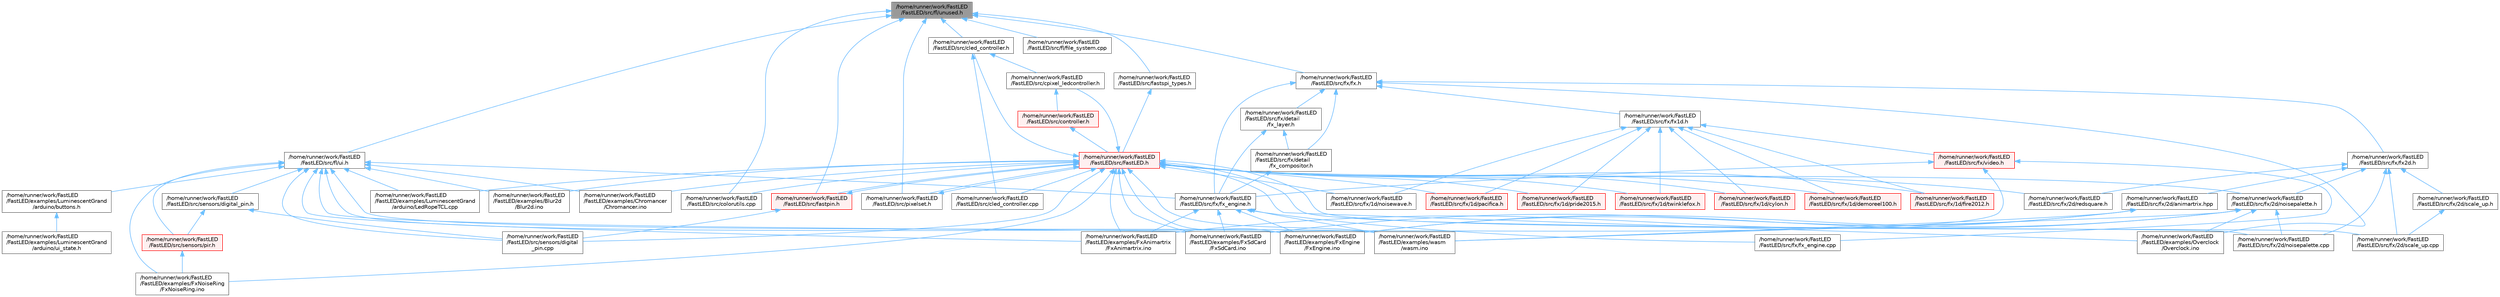 digraph "/home/runner/work/FastLED/FastLED/src/fl/unused.h"
{
 // LATEX_PDF_SIZE
  bgcolor="transparent";
  edge [fontname=Helvetica,fontsize=10,labelfontname=Helvetica,labelfontsize=10];
  node [fontname=Helvetica,fontsize=10,shape=box,height=0.2,width=0.4];
  Node1 [id="Node000001",label="/home/runner/work/FastLED\l/FastLED/src/fl/unused.h",height=0.2,width=0.4,color="gray40", fillcolor="grey60", style="filled", fontcolor="black",tooltip=" "];
  Node1 -> Node2 [id="edge1_Node000001_Node000002",dir="back",color="steelblue1",style="solid",tooltip=" "];
  Node2 [id="Node000002",label="/home/runner/work/FastLED\l/FastLED/src/cled_controller.h",height=0.2,width=0.4,color="grey40", fillcolor="white", style="filled",URL="$db/d6d/cled__controller_8h.html",tooltip="base definitions used by led controllers for writing out led data"];
  Node2 -> Node3 [id="edge2_Node000002_Node000003",dir="back",color="steelblue1",style="solid",tooltip=" "];
  Node3 [id="Node000003",label="/home/runner/work/FastLED\l/FastLED/src/cled_controller.cpp",height=0.2,width=0.4,color="grey40", fillcolor="white", style="filled",URL="$dd/dd8/cled__controller_8cpp.html",tooltip="base definitions used by led controllers for writing out led data"];
  Node2 -> Node4 [id="edge3_Node000002_Node000004",dir="back",color="steelblue1",style="solid",tooltip=" "];
  Node4 [id="Node000004",label="/home/runner/work/FastLED\l/FastLED/src/cpixel_ledcontroller.h",height=0.2,width=0.4,color="grey40", fillcolor="white", style="filled",URL="$d9/d57/cpixel__ledcontroller_8h.html",tooltip="defines the templated version of the CLEDController class"];
  Node4 -> Node5 [id="edge4_Node000004_Node000005",dir="back",color="steelblue1",style="solid",tooltip=" "];
  Node5 [id="Node000005",label="/home/runner/work/FastLED\l/FastLED/src/controller.h",height=0.2,width=0.4,color="red", fillcolor="#FFF0F0", style="filled",URL="$d2/dd9/controller_8h.html",tooltip="deprecated: base definitions used by led controllers for writing out led data"];
  Node5 -> Node6 [id="edge5_Node000005_Node000006",dir="back",color="steelblue1",style="solid",tooltip=" "];
  Node6 [id="Node000006",label="/home/runner/work/FastLED\l/FastLED/src/FastLED.h",height=0.2,width=0.4,color="red", fillcolor="#FFF0F0", style="filled",URL="$db/d97/_fast_l_e_d_8h.html",tooltip="central include file for FastLED, defines the CFastLED class/object"];
  Node6 -> Node14 [id="edge6_Node000006_Node000014",dir="back",color="steelblue1",style="solid",tooltip=" "];
  Node14 [id="Node000014",label="/home/runner/work/FastLED\l/FastLED/examples/Blur2d\l/Blur2d.ino",height=0.2,width=0.4,color="grey40", fillcolor="white", style="filled",URL="$df/d42/_blur2d_8ino.html",tooltip=" "];
  Node6 -> Node15 [id="edge7_Node000006_Node000015",dir="back",color="steelblue1",style="solid",tooltip=" "];
  Node15 [id="Node000015",label="/home/runner/work/FastLED\l/FastLED/examples/Chromancer\l/Chromancer.ino",height=0.2,width=0.4,color="grey40", fillcolor="white", style="filled",URL="$d1/ddb/_chromancer_8ino.html",tooltip=" "];
  Node6 -> Node28 [id="edge8_Node000006_Node000028",dir="back",color="steelblue1",style="solid",tooltip=" "];
  Node28 [id="Node000028",label="/home/runner/work/FastLED\l/FastLED/examples/FxAnimartrix\l/FxAnimartrix.ino",height=0.2,width=0.4,color="grey40", fillcolor="white", style="filled",URL="$dd/d96/_fx_animartrix_8ino.html",tooltip=" "];
  Node6 -> Node31 [id="edge9_Node000006_Node000031",dir="back",color="steelblue1",style="solid",tooltip=" "];
  Node31 [id="Node000031",label="/home/runner/work/FastLED\l/FastLED/examples/FxEngine\l/FxEngine.ino",height=0.2,width=0.4,color="grey40", fillcolor="white", style="filled",URL="$d6/d35/_fx_engine_8ino.html",tooltip="Demonstrates how to use the FxEngine to switch between different effects on a 2D LED matrix."];
  Node6 -> Node33 [id="edge10_Node000006_Node000033",dir="back",color="steelblue1",style="solid",tooltip=" "];
  Node33 [id="Node000033",label="/home/runner/work/FastLED\l/FastLED/examples/FxNoiseRing\l/FxNoiseRing.ino",height=0.2,width=0.4,color="grey40", fillcolor="white", style="filled",URL="$d3/dac/_fx_noise_ring_8ino.html",tooltip=" "];
  Node6 -> Node36 [id="edge11_Node000006_Node000036",dir="back",color="steelblue1",style="solid",tooltip=" "];
  Node36 [id="Node000036",label="/home/runner/work/FastLED\l/FastLED/examples/FxSdCard\l/FxSdCard.ino",height=0.2,width=0.4,color="grey40", fillcolor="white", style="filled",URL="$d7/d35/_fx_sd_card_8ino.html",tooltip=" "];
  Node6 -> Node40 [id="edge12_Node000006_Node000040",dir="back",color="steelblue1",style="solid",tooltip=" "];
  Node40 [id="Node000040",label="/home/runner/work/FastLED\l/FastLED/examples/LuminescentGrand\l/arduino/LedRopeTCL.cpp",height=0.2,width=0.4,color="grey40", fillcolor="white", style="filled",URL="$d6/dc9/_led_rope_t_c_l_8cpp.html",tooltip=" "];
  Node6 -> Node51 [id="edge13_Node000006_Node000051",dir="back",color="steelblue1",style="solid",tooltip=" "];
  Node51 [id="Node000051",label="/home/runner/work/FastLED\l/FastLED/examples/Overclock\l/Overclock.ino",height=0.2,width=0.4,color="grey40", fillcolor="white", style="filled",URL="$df/d43/_overclock_8ino.html",tooltip="Demonstrates how to overclock a FastLED setup."];
  Node6 -> Node66 [id="edge14_Node000006_Node000066",dir="back",color="steelblue1",style="solid",tooltip=" "];
  Node66 [id="Node000066",label="/home/runner/work/FastLED\l/FastLED/examples/wasm\l/wasm.ino",height=0.2,width=0.4,color="grey40", fillcolor="white", style="filled",URL="$d7/dd3/wasm_8ino.html",tooltip="Demonstrates an advanced ino file with multiple effects and UI elements."];
  Node6 -> Node3 [id="edge15_Node000006_Node000003",dir="back",color="steelblue1",style="solid",tooltip=" "];
  Node6 -> Node2 [id="edge16_Node000006_Node000002",dir="back",color="steelblue1",style="solid",tooltip=" "];
  Node6 -> Node71 [id="edge17_Node000006_Node000071",dir="back",color="steelblue1",style="solid",tooltip=" "];
  Node71 [id="Node000071",label="/home/runner/work/FastLED\l/FastLED/src/colorutils.cpp",height=0.2,width=0.4,color="grey40", fillcolor="white", style="filled",URL="$da/d2d/colorutils_8cpp.html",tooltip="Utility functions for color fill, palettes, blending, and more."];
  Node6 -> Node4 [id="edge18_Node000006_Node000004",dir="back",color="steelblue1",style="solid",tooltip=" "];
  Node6 -> Node79 [id="edge19_Node000006_Node000079",dir="back",color="steelblue1",style="solid",tooltip=" "];
  Node79 [id="Node000079",label="/home/runner/work/FastLED\l/FastLED/src/fastpin.h",height=0.2,width=0.4,color="red", fillcolor="#FFF0F0", style="filled",URL="$db/d65/fastpin_8h.html",tooltip="Class base definitions for defining fast pin access."];
  Node79 -> Node6 [id="edge20_Node000079_Node000006",dir="back",color="steelblue1",style="solid",tooltip=" "];
  Node79 -> Node80 [id="edge21_Node000079_Node000080",dir="back",color="steelblue1",style="solid",tooltip=" "];
  Node80 [id="Node000080",label="/home/runner/work/FastLED\l/FastLED/src/sensors/digital\l_pin.cpp",height=0.2,width=0.4,color="grey40", fillcolor="white", style="filled",URL="$de/d2b/digital__pin_8cpp.html",tooltip=" "];
  Node6 -> Node85 [id="edge22_Node000006_Node000085",dir="back",color="steelblue1",style="solid",tooltip=" "];
  Node85 [id="Node000085",label="/home/runner/work/FastLED\l/FastLED/src/fx/1d/cylon.h",height=0.2,width=0.4,color="red", fillcolor="#FFF0F0", style="filled",URL="$db/d31/cylon_8h.html",tooltip=" "];
  Node6 -> Node86 [id="edge23_Node000006_Node000086",dir="back",color="steelblue1",style="solid",tooltip=" "];
  Node86 [id="Node000086",label="/home/runner/work/FastLED\l/FastLED/src/fx/1d/demoreel100.h",height=0.2,width=0.4,color="red", fillcolor="#FFF0F0", style="filled",URL="$d4/dc0/demoreel100_8h.html",tooltip=" "];
  Node6 -> Node87 [id="edge24_Node000006_Node000087",dir="back",color="steelblue1",style="solid",tooltip=" "];
  Node87 [id="Node000087",label="/home/runner/work/FastLED\l/FastLED/src/fx/1d/fire2012.h",height=0.2,width=0.4,color="red", fillcolor="#FFF0F0", style="filled",URL="$d5/dcb/fire2012_8h.html",tooltip=" "];
  Node6 -> Node88 [id="edge25_Node000006_Node000088",dir="back",color="steelblue1",style="solid",tooltip=" "];
  Node88 [id="Node000088",label="/home/runner/work/FastLED\l/FastLED/src/fx/1d/noisewave.h",height=0.2,width=0.4,color="grey40", fillcolor="white", style="filled",URL="$d9/d2c/noisewave_8h.html",tooltip=" "];
  Node6 -> Node89 [id="edge26_Node000006_Node000089",dir="back",color="steelblue1",style="solid",tooltip=" "];
  Node89 [id="Node000089",label="/home/runner/work/FastLED\l/FastLED/src/fx/1d/pacifica.h",height=0.2,width=0.4,color="red", fillcolor="#FFF0F0", style="filled",URL="$dc/d70/pacifica_8h.html",tooltip=" "];
  Node6 -> Node90 [id="edge27_Node000006_Node000090",dir="back",color="steelblue1",style="solid",tooltip=" "];
  Node90 [id="Node000090",label="/home/runner/work/FastLED\l/FastLED/src/fx/1d/pride2015.h",height=0.2,width=0.4,color="red", fillcolor="#FFF0F0", style="filled",URL="$d7/dc4/pride2015_8h.html",tooltip=" "];
  Node6 -> Node91 [id="edge28_Node000006_Node000091",dir="back",color="steelblue1",style="solid",tooltip=" "];
  Node91 [id="Node000091",label="/home/runner/work/FastLED\l/FastLED/src/fx/1d/twinklefox.h",height=0.2,width=0.4,color="red", fillcolor="#FFF0F0", style="filled",URL="$d1/df6/twinklefox_8h.html",tooltip=" "];
  Node6 -> Node92 [id="edge29_Node000006_Node000092",dir="back",color="steelblue1",style="solid",tooltip=" "];
  Node92 [id="Node000092",label="/home/runner/work/FastLED\l/FastLED/src/fx/2d/noisepalette.cpp",height=0.2,width=0.4,color="grey40", fillcolor="white", style="filled",URL="$d6/d66/noisepalette_8cpp.html",tooltip=" "];
  Node6 -> Node93 [id="edge30_Node000006_Node000093",dir="back",color="steelblue1",style="solid",tooltip=" "];
  Node93 [id="Node000093",label="/home/runner/work/FastLED\l/FastLED/src/fx/2d/noisepalette.h",height=0.2,width=0.4,color="grey40", fillcolor="white", style="filled",URL="$d6/dc7/noisepalette_8h.html",tooltip="Demonstrates how to mix noise generation with color palettes on a 2D LED matrix."];
  Node93 -> Node31 [id="edge31_Node000093_Node000031",dir="back",color="steelblue1",style="solid",tooltip=" "];
  Node93 -> Node36 [id="edge32_Node000093_Node000036",dir="back",color="steelblue1",style="solid",tooltip=" "];
  Node93 -> Node51 [id="edge33_Node000093_Node000051",dir="back",color="steelblue1",style="solid",tooltip=" "];
  Node93 -> Node66 [id="edge34_Node000093_Node000066",dir="back",color="steelblue1",style="solid",tooltip=" "];
  Node93 -> Node92 [id="edge35_Node000093_Node000092",dir="back",color="steelblue1",style="solid",tooltip=" "];
  Node6 -> Node94 [id="edge36_Node000006_Node000094",dir="back",color="steelblue1",style="solid",tooltip=" "];
  Node94 [id="Node000094",label="/home/runner/work/FastLED\l/FastLED/src/fx/2d/redsquare.h",height=0.2,width=0.4,color="grey40", fillcolor="white", style="filled",URL="$d3/db8/redsquare_8h.html",tooltip=" "];
  Node6 -> Node95 [id="edge37_Node000006_Node000095",dir="back",color="steelblue1",style="solid",tooltip=" "];
  Node95 [id="Node000095",label="/home/runner/work/FastLED\l/FastLED/src/fx/2d/scale_up.cpp",height=0.2,width=0.4,color="grey40", fillcolor="white", style="filled",URL="$dc/d8c/scale__up_8cpp.html",tooltip=" "];
  Node6 -> Node110 [id="edge38_Node000006_Node000110",dir="back",color="steelblue1",style="solid",tooltip=" "];
  Node110 [id="Node000110",label="/home/runner/work/FastLED\l/FastLED/src/pixelset.h",height=0.2,width=0.4,color="grey40", fillcolor="white", style="filled",URL="$d4/d46/pixelset_8h.html",tooltip="Declares classes for managing logical groups of LEDs."];
  Node110 -> Node6 [id="edge39_Node000110_Node000006",dir="back",color="steelblue1",style="solid",tooltip=" "];
  Node6 -> Node80 [id="edge40_Node000006_Node000080",dir="back",color="steelblue1",style="solid",tooltip=" "];
  Node1 -> Node71 [id="edge41_Node000001_Node000071",dir="back",color="steelblue1",style="solid",tooltip=" "];
  Node1 -> Node79 [id="edge42_Node000001_Node000079",dir="back",color="steelblue1",style="solid",tooltip=" "];
  Node1 -> Node115 [id="edge43_Node000001_Node000115",dir="back",color="steelblue1",style="solid",tooltip=" "];
  Node115 [id="Node000115",label="/home/runner/work/FastLED\l/FastLED/src/fastspi_types.h",height=0.2,width=0.4,color="grey40", fillcolor="white", style="filled",URL="$d2/ddb/fastspi__types_8h.html",tooltip="Data types and constants used by SPI interfaces."];
  Node115 -> Node6 [id="edge44_Node000115_Node000006",dir="back",color="steelblue1",style="solid",tooltip=" "];
  Node1 -> Node116 [id="edge45_Node000001_Node000116",dir="back",color="steelblue1",style="solid",tooltip=" "];
  Node116 [id="Node000116",label="/home/runner/work/FastLED\l/FastLED/src/fl/file_system.cpp",height=0.2,width=0.4,color="grey40", fillcolor="white", style="filled",URL="$d4/d37/file__system_8cpp.html",tooltip=" "];
  Node1 -> Node117 [id="edge46_Node000001_Node000117",dir="back",color="steelblue1",style="solid",tooltip=" "];
  Node117 [id="Node000117",label="/home/runner/work/FastLED\l/FastLED/src/fl/ui.h",height=0.2,width=0.4,color="grey40", fillcolor="white", style="filled",URL="$d9/d3b/ui_8h.html",tooltip=" "];
  Node117 -> Node14 [id="edge47_Node000117_Node000014",dir="back",color="steelblue1",style="solid",tooltip=" "];
  Node117 -> Node15 [id="edge48_Node000117_Node000015",dir="back",color="steelblue1",style="solid",tooltip=" "];
  Node117 -> Node28 [id="edge49_Node000117_Node000028",dir="back",color="steelblue1",style="solid",tooltip=" "];
  Node117 -> Node31 [id="edge50_Node000117_Node000031",dir="back",color="steelblue1",style="solid",tooltip=" "];
  Node117 -> Node33 [id="edge51_Node000117_Node000033",dir="back",color="steelblue1",style="solid",tooltip=" "];
  Node117 -> Node36 [id="edge52_Node000117_Node000036",dir="back",color="steelblue1",style="solid",tooltip=" "];
  Node117 -> Node40 [id="edge53_Node000117_Node000040",dir="back",color="steelblue1",style="solid",tooltip=" "];
  Node117 -> Node118 [id="edge54_Node000117_Node000118",dir="back",color="steelblue1",style="solid",tooltip=" "];
  Node118 [id="Node000118",label="/home/runner/work/FastLED\l/FastLED/examples/LuminescentGrand\l/arduino/buttons.h",height=0.2,width=0.4,color="grey40", fillcolor="white", style="filled",URL="$de/d05/buttons_8h.html",tooltip=" "];
  Node118 -> Node119 [id="edge55_Node000118_Node000119",dir="back",color="steelblue1",style="solid",tooltip=" "];
  Node119 [id="Node000119",label="/home/runner/work/FastLED\l/FastLED/examples/LuminescentGrand\l/arduino/ui_state.h",height=0.2,width=0.4,color="grey40", fillcolor="white", style="filled",URL="$d9/da7/ui__state_8h.html",tooltip=" "];
  Node117 -> Node66 [id="edge56_Node000117_Node000066",dir="back",color="steelblue1",style="solid",tooltip=" "];
  Node117 -> Node120 [id="edge57_Node000117_Node000120",dir="back",color="steelblue1",style="solid",tooltip=" "];
  Node120 [id="Node000120",label="/home/runner/work/FastLED\l/FastLED/src/fx/fx_engine.h",height=0.2,width=0.4,color="grey40", fillcolor="white", style="filled",URL="$d9/d3c/fx__engine_8h.html",tooltip=" "];
  Node120 -> Node28 [id="edge58_Node000120_Node000028",dir="back",color="steelblue1",style="solid",tooltip=" "];
  Node120 -> Node31 [id="edge59_Node000120_Node000031",dir="back",color="steelblue1",style="solid",tooltip=" "];
  Node120 -> Node36 [id="edge60_Node000120_Node000036",dir="back",color="steelblue1",style="solid",tooltip=" "];
  Node120 -> Node66 [id="edge61_Node000120_Node000066",dir="back",color="steelblue1",style="solid",tooltip=" "];
  Node120 -> Node121 [id="edge62_Node000120_Node000121",dir="back",color="steelblue1",style="solid",tooltip=" "];
  Node121 [id="Node000121",label="/home/runner/work/FastLED\l/FastLED/src/fx/fx_engine.cpp",height=0.2,width=0.4,color="grey40", fillcolor="white", style="filled",URL="$df/d8e/fx__engine_8cpp.html",tooltip=" "];
  Node117 -> Node80 [id="edge63_Node000117_Node000080",dir="back",color="steelblue1",style="solid",tooltip=" "];
  Node117 -> Node122 [id="edge64_Node000117_Node000122",dir="back",color="steelblue1",style="solid",tooltip=" "];
  Node122 [id="Node000122",label="/home/runner/work/FastLED\l/FastLED/src/sensors/digital_pin.h",height=0.2,width=0.4,color="grey40", fillcolor="white", style="filled",URL="$dd/d83/digital__pin_8h.html",tooltip=" "];
  Node122 -> Node80 [id="edge65_Node000122_Node000080",dir="back",color="steelblue1",style="solid",tooltip=" "];
  Node122 -> Node123 [id="edge66_Node000122_Node000123",dir="back",color="steelblue1",style="solid",tooltip=" "];
  Node123 [id="Node000123",label="/home/runner/work/FastLED\l/FastLED/src/sensors/pir.h",height=0.2,width=0.4,color="red", fillcolor="#FFF0F0", style="filled",URL="$d9/dd3/pir_8h.html",tooltip=" "];
  Node123 -> Node33 [id="edge67_Node000123_Node000033",dir="back",color="steelblue1",style="solid",tooltip=" "];
  Node117 -> Node123 [id="edge68_Node000117_Node000123",dir="back",color="steelblue1",style="solid",tooltip=" "];
  Node1 -> Node124 [id="edge69_Node000001_Node000124",dir="back",color="steelblue1",style="solid",tooltip=" "];
  Node124 [id="Node000124",label="/home/runner/work/FastLED\l/FastLED/src/fx/fx.h",height=0.2,width=0.4,color="grey40", fillcolor="white", style="filled",URL="$d2/d0c/fx_8h.html",tooltip=" "];
  Node124 -> Node51 [id="edge70_Node000124_Node000051",dir="back",color="steelblue1",style="solid",tooltip=" "];
  Node124 -> Node125 [id="edge71_Node000124_Node000125",dir="back",color="steelblue1",style="solid",tooltip=" "];
  Node125 [id="Node000125",label="/home/runner/work/FastLED\l/FastLED/src/fx/detail\l/fx_compositor.h",height=0.2,width=0.4,color="grey40", fillcolor="white", style="filled",URL="$d5/d6b/fx__compositor_8h.html",tooltip=" "];
  Node125 -> Node120 [id="edge72_Node000125_Node000120",dir="back",color="steelblue1",style="solid",tooltip=" "];
  Node124 -> Node126 [id="edge73_Node000124_Node000126",dir="back",color="steelblue1",style="solid",tooltip=" "];
  Node126 [id="Node000126",label="/home/runner/work/FastLED\l/FastLED/src/fx/detail\l/fx_layer.h",height=0.2,width=0.4,color="grey40", fillcolor="white", style="filled",URL="$d7/d2f/fx__layer_8h.html",tooltip=" "];
  Node126 -> Node125 [id="edge74_Node000126_Node000125",dir="back",color="steelblue1",style="solid",tooltip=" "];
  Node126 -> Node120 [id="edge75_Node000126_Node000120",dir="back",color="steelblue1",style="solid",tooltip=" "];
  Node124 -> Node127 [id="edge76_Node000124_Node000127",dir="back",color="steelblue1",style="solid",tooltip=" "];
  Node127 [id="Node000127",label="/home/runner/work/FastLED\l/FastLED/src/fx/fx1d.h",height=0.2,width=0.4,color="grey40", fillcolor="white", style="filled",URL="$da/d81/fx1d_8h.html",tooltip=" "];
  Node127 -> Node85 [id="edge77_Node000127_Node000085",dir="back",color="steelblue1",style="solid",tooltip=" "];
  Node127 -> Node86 [id="edge78_Node000127_Node000086",dir="back",color="steelblue1",style="solid",tooltip=" "];
  Node127 -> Node87 [id="edge79_Node000127_Node000087",dir="back",color="steelblue1",style="solid",tooltip=" "];
  Node127 -> Node88 [id="edge80_Node000127_Node000088",dir="back",color="steelblue1",style="solid",tooltip=" "];
  Node127 -> Node89 [id="edge81_Node000127_Node000089",dir="back",color="steelblue1",style="solid",tooltip=" "];
  Node127 -> Node90 [id="edge82_Node000127_Node000090",dir="back",color="steelblue1",style="solid",tooltip=" "];
  Node127 -> Node91 [id="edge83_Node000127_Node000091",dir="back",color="steelblue1",style="solid",tooltip=" "];
  Node127 -> Node128 [id="edge84_Node000127_Node000128",dir="back",color="steelblue1",style="solid",tooltip=" "];
  Node128 [id="Node000128",label="/home/runner/work/FastLED\l/FastLED/src/fx/video.h",height=0.2,width=0.4,color="red", fillcolor="#FFF0F0", style="filled",URL="$dd/d78/video_8h.html",tooltip=" "];
  Node128 -> Node36 [id="edge85_Node000128_Node000036",dir="back",color="steelblue1",style="solid",tooltip=" "];
  Node128 -> Node121 [id="edge86_Node000128_Node000121",dir="back",color="steelblue1",style="solid",tooltip=" "];
  Node128 -> Node120 [id="edge87_Node000128_Node000120",dir="back",color="steelblue1",style="solid",tooltip=" "];
  Node124 -> Node138 [id="edge88_Node000124_Node000138",dir="back",color="steelblue1",style="solid",tooltip=" "];
  Node138 [id="Node000138",label="/home/runner/work/FastLED\l/FastLED/src/fx/fx2d.h",height=0.2,width=0.4,color="grey40", fillcolor="white", style="filled",URL="$d9/d43/fx2d_8h.html",tooltip=" "];
  Node138 -> Node139 [id="edge89_Node000138_Node000139",dir="back",color="steelblue1",style="solid",tooltip=" "];
  Node139 [id="Node000139",label="/home/runner/work/FastLED\l/FastLED/src/fx/2d/animartrix.hpp",height=0.2,width=0.4,color="grey40", fillcolor="white", style="filled",URL="$d3/dc3/animartrix_8hpp.html",tooltip=" "];
  Node139 -> Node28 [id="edge90_Node000139_Node000028",dir="back",color="steelblue1",style="solid",tooltip=" "];
  Node139 -> Node31 [id="edge91_Node000139_Node000031",dir="back",color="steelblue1",style="solid",tooltip=" "];
  Node139 -> Node66 [id="edge92_Node000139_Node000066",dir="back",color="steelblue1",style="solid",tooltip=" "];
  Node138 -> Node92 [id="edge93_Node000138_Node000092",dir="back",color="steelblue1",style="solid",tooltip=" "];
  Node138 -> Node93 [id="edge94_Node000138_Node000093",dir="back",color="steelblue1",style="solid",tooltip=" "];
  Node138 -> Node94 [id="edge95_Node000138_Node000094",dir="back",color="steelblue1",style="solid",tooltip=" "];
  Node138 -> Node95 [id="edge96_Node000138_Node000095",dir="back",color="steelblue1",style="solid",tooltip=" "];
  Node138 -> Node140 [id="edge97_Node000138_Node000140",dir="back",color="steelblue1",style="solid",tooltip=" "];
  Node140 [id="Node000140",label="/home/runner/work/FastLED\l/FastLED/src/fx/2d/scale_up.h",height=0.2,width=0.4,color="grey40", fillcolor="white", style="filled",URL="$d2/d74/scale__up_8h.html",tooltip="Expands a grid using bilinear interpolation and scaling up."];
  Node140 -> Node95 [id="edge98_Node000140_Node000095",dir="back",color="steelblue1",style="solid",tooltip=" "];
  Node124 -> Node120 [id="edge99_Node000124_Node000120",dir="back",color="steelblue1",style="solid",tooltip=" "];
  Node1 -> Node110 [id="edge100_Node000001_Node000110",dir="back",color="steelblue1",style="solid",tooltip=" "];
}

